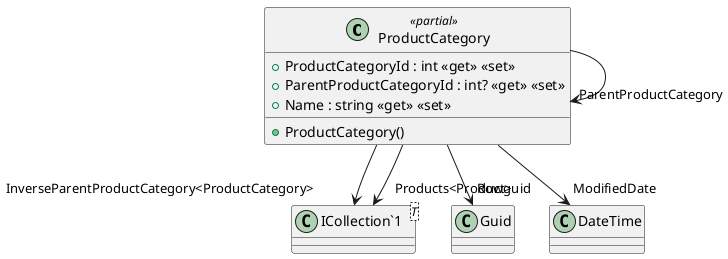 @startuml
class ProductCategory <<partial>> {
    + ProductCategory()
    + ProductCategoryId : int <<get>> <<set>>
    + ParentProductCategoryId : int? <<get>> <<set>>
    + Name : string <<get>> <<set>>
}
class "ICollection`1"<T> {
}
ProductCategory --> "Rowguid" Guid
ProductCategory --> "ModifiedDate" DateTime
ProductCategory --> "ParentProductCategory" ProductCategory
ProductCategory --> "InverseParentProductCategory<ProductCategory>" "ICollection`1"
ProductCategory --> "Products<Product>" "ICollection`1"
@enduml
